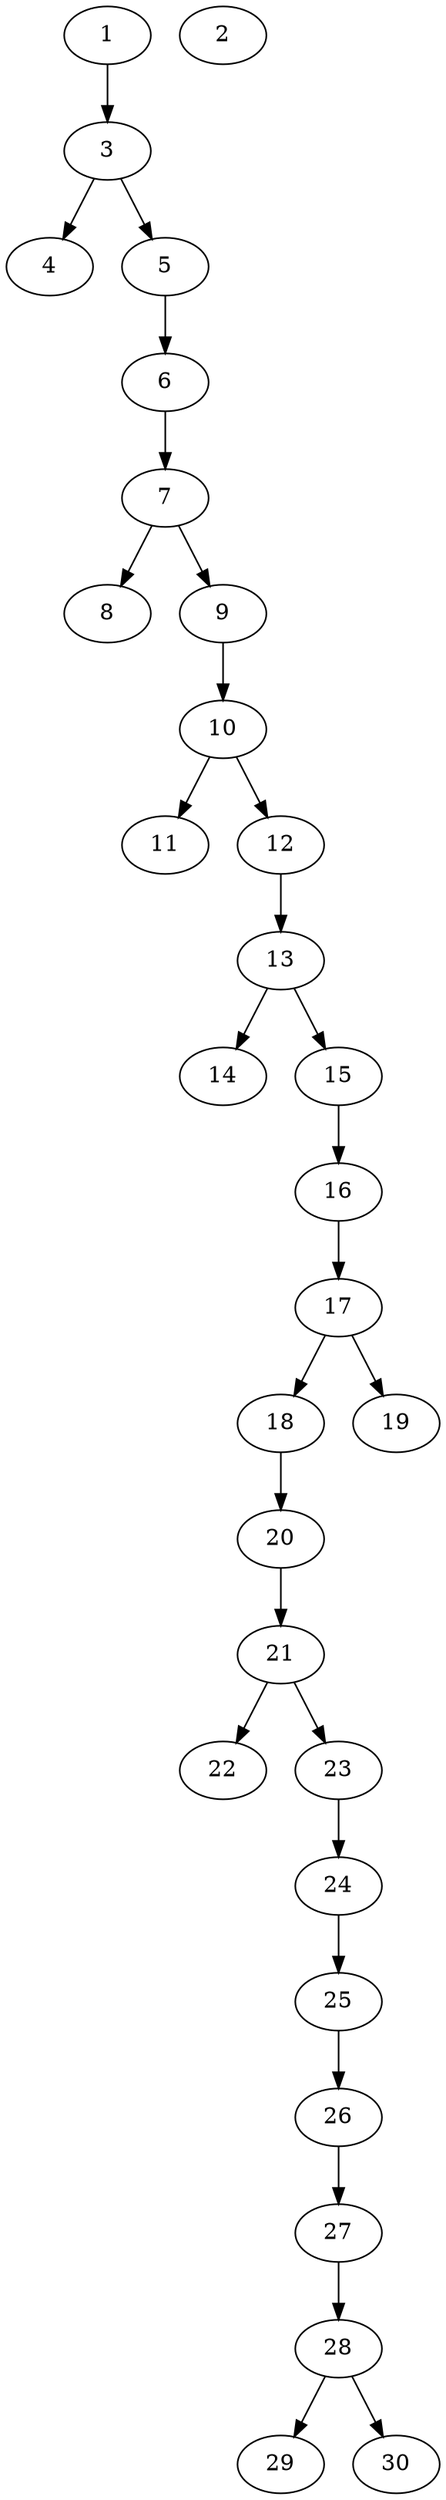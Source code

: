 // DAG automatically generated by daggen at Thu Oct  3 14:04:19 2019
// ./daggen --dot -n 30 --ccr 0.5 --fat 0.3 --regular 0.7 --density 0.5 --mindata 5242880 --maxdata 52428800 
digraph G {
  1 [size="37560320", alpha="0.13", expect_size="18780160"] 
  1 -> 3 [size ="18780160"]
  2 [size="101638144", alpha="0.12", expect_size="50819072"] 
  3 [size="68214784", alpha="0.16", expect_size="34107392"] 
  3 -> 4 [size ="34107392"]
  3 -> 5 [size ="34107392"]
  4 [size="54056960", alpha="0.16", expect_size="27028480"] 
  5 [size="88178688", alpha="0.15", expect_size="44089344"] 
  5 -> 6 [size ="44089344"]
  6 [size="100687872", alpha="0.20", expect_size="50343936"] 
  6 -> 7 [size ="50343936"]
  7 [size="79667200", alpha="0.05", expect_size="39833600"] 
  7 -> 8 [size ="39833600"]
  7 -> 9 [size ="39833600"]
  8 [size="39002112", alpha="0.07", expect_size="19501056"] 
  9 [size="95336448", alpha="0.09", expect_size="47668224"] 
  9 -> 10 [size ="47668224"]
  10 [size="20140032", alpha="0.12", expect_size="10070016"] 
  10 -> 11 [size ="10070016"]
  10 -> 12 [size ="10070016"]
  11 [size="19511296", alpha="0.12", expect_size="9755648"] 
  12 [size="80746496", alpha="0.04", expect_size="40373248"] 
  12 -> 13 [size ="40373248"]
  13 [size="44173312", alpha="0.07", expect_size="22086656"] 
  13 -> 14 [size ="22086656"]
  13 -> 15 [size ="22086656"]
  14 [size="26234880", alpha="0.14", expect_size="13117440"] 
  15 [size="100378624", alpha="0.04", expect_size="50189312"] 
  15 -> 16 [size ="50189312"]
  16 [size="78045184", alpha="0.12", expect_size="39022592"] 
  16 -> 17 [size ="39022592"]
  17 [size="76550144", alpha="0.09", expect_size="38275072"] 
  17 -> 18 [size ="38275072"]
  17 -> 19 [size ="38275072"]
  18 [size="101015552", alpha="0.10", expect_size="50507776"] 
  18 -> 20 [size ="50507776"]
  19 [size="38098944", alpha="0.14", expect_size="19049472"] 
  20 [size="82743296", alpha="0.06", expect_size="41371648"] 
  20 -> 21 [size ="41371648"]
  21 [size="47165440", alpha="0.04", expect_size="23582720"] 
  21 -> 22 [size ="23582720"]
  21 -> 23 [size ="23582720"]
  22 [size="102246400", alpha="0.02", expect_size="51123200"] 
  23 [size="28770304", alpha="0.12", expect_size="14385152"] 
  23 -> 24 [size ="14385152"]
  24 [size="60293120", alpha="0.10", expect_size="30146560"] 
  24 -> 25 [size ="30146560"]
  25 [size="32227328", alpha="0.06", expect_size="16113664"] 
  25 -> 26 [size ="16113664"]
  26 [size="52559872", alpha="0.00", expect_size="26279936"] 
  26 -> 27 [size ="26279936"]
  27 [size="14505984", alpha="0.09", expect_size="7252992"] 
  27 -> 28 [size ="7252992"]
  28 [size="55855104", alpha="0.05", expect_size="27927552"] 
  28 -> 29 [size ="27927552"]
  28 -> 30 [size ="27927552"]
  29 [size="101482496", alpha="0.18", expect_size="50741248"] 
  30 [size="72865792", alpha="0.13", expect_size="36432896"] 
}
